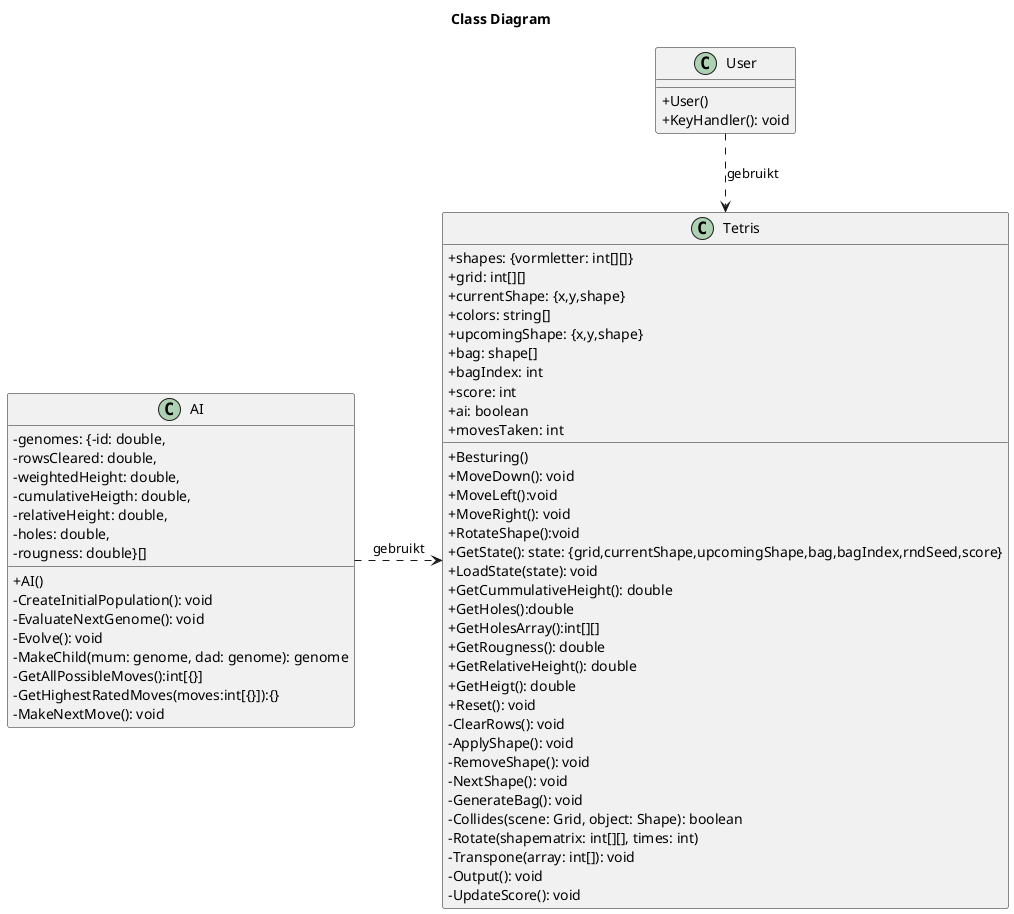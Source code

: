 @startuml klassediagram tetrisAI

title ==Class Diagram==

skinparam ClassAttributeIconSize 0
class Tetris{
    +shapes: {vormletter: int[][]}
    +grid: int[][]
    +currentShape: {x,y,shape}
    +colors: string[]
    +upcomingShape: {x,y,shape}
    +bag: shape[]
    +bagIndex: int
    +score: int
    +ai: boolean
    +movesTaken: int
    +Besturing()
    +MoveDown(): void
    +MoveLeft():void
    +MoveRight(): void
    +RotateShape():void
    +GetState(): state: {grid,currentShape,upcomingShape,bag,bagIndex,rndSeed,score}
    +LoadState(state): void
    +GetCummulativeHeight(): double
    +GetHoles():double
    +GetHolesArray():int[][]
    +GetRougness(): double
    +GetRelativeHeight(): double
    +GetHeigt(): double
    +Reset(): void
    -ClearRows(): void
    -ApplyShape(): void
    -RemoveShape(): void
    -NextShape(): void
    -GenerateBag(): void
    -Collides(scene: Grid, object: Shape): boolean
    -Rotate(shapematrix: int[][], times: int)
    -Transpone(array: int[]): void
    -Output(): void
    -UpdateScore(): void
}
class AI{
    -genomes: {-id: double,
        -rowsCleared: double,
        -weightedHeight: double,
        -cumulativeHeigth: double,
        -relativeHeight: double,
        -holes: double,
        -rougness: double}[]
    +AI()
    -CreateInitialPopulation(): void
    -EvaluateNextGenome(): void
    -Evolve(): void
    -MakeChild(mum: genome, dad: genome): genome
    -GetAllPossibleMoves():int[{}]
    -GetHighestRatedMoves(moves:int[{}]):{}
    -MakeNextMove(): void
}
class User{
    +User()
    +KeyHandler(): void
}
User ..> Tetris: gebruikt
AI .> Tetris: gebruikt
@enduml
